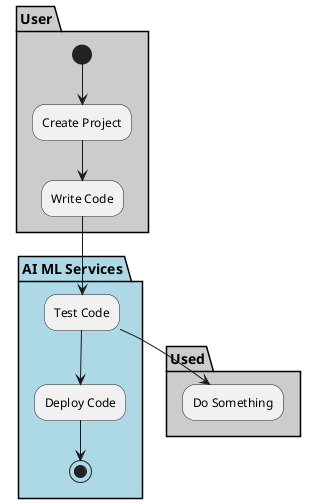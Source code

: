 @startuml

partition "AI ML Services" {

}

partition User #cccccc {
  (*) --> "Create Project"
  --> "Write Code"
}

partition "AI ML Services" #lightblue {
  "Write Code" --> "Test Code"
  "Test Code" --> "Deploy Code"
  "Deploy Code" --> (*)
}

partition Used #cccccc {
  "Test Code" --> "Do Something"
}

@enduml
